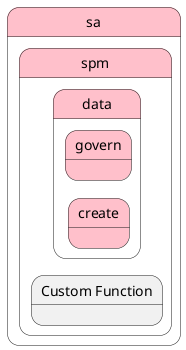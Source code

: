 @startuml
left to right direction


state "sa" as sa #pink {
state "spm" as saspm #pink {
}
}


state saspm #pink {
    state "Custom Function" as spmfunction {
    }
}

        state "sa" as sa #pink {
state "spm" as saspm #pink {
state "data" as saspmdata #pink {
state "create" as saspmdatacreate #pink {
}
}
}
}


        state "sa" as sa #pink {
state "spm" as saspm #pink {
state "data" as saspmdata #pink {
state "govern" as saspmdatagovern #pink {
}
}
}
}






@enduml
